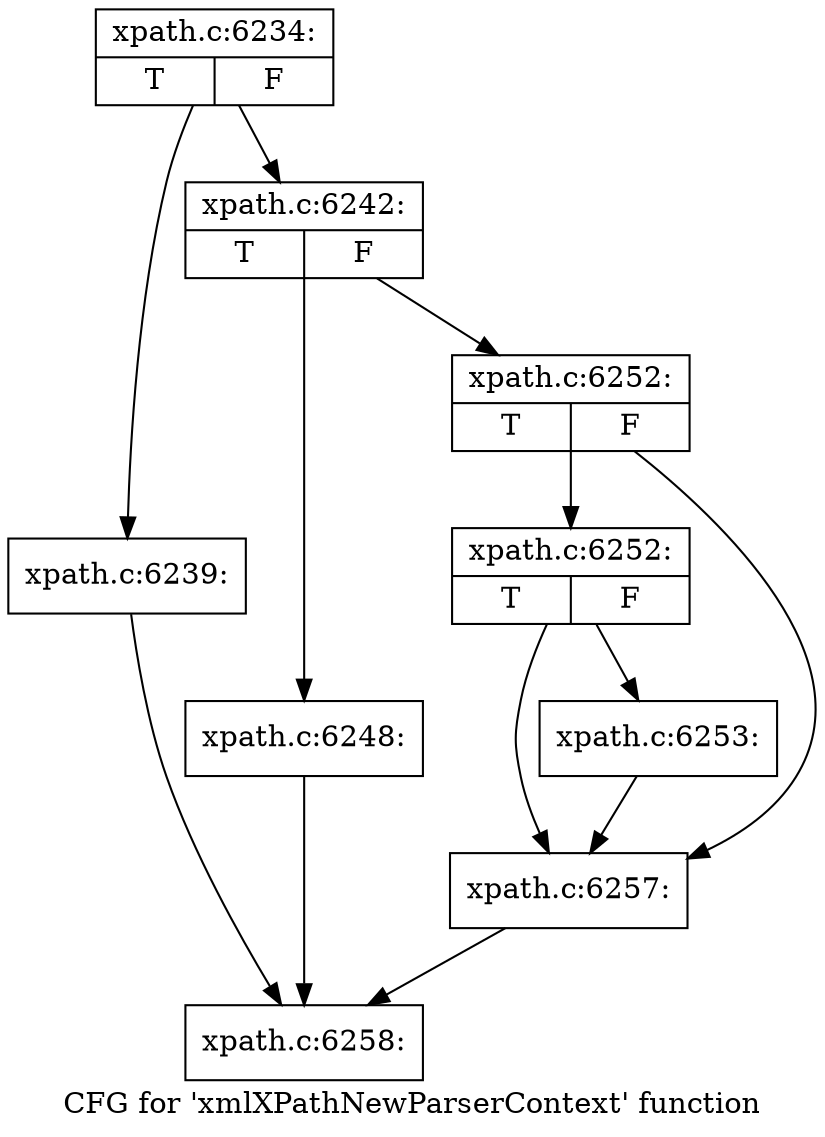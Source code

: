 digraph "CFG for 'xmlXPathNewParserContext' function" {
	label="CFG for 'xmlXPathNewParserContext' function";

	Node0x55e6b268f700 [shape=record,label="{xpath.c:6234:|{<s0>T|<s1>F}}"];
	Node0x55e6b268f700 -> Node0x55e6b2690970;
	Node0x55e6b268f700 -> Node0x55e6b26909c0;
	Node0x55e6b2690970 [shape=record,label="{xpath.c:6239:}"];
	Node0x55e6b2690970 -> Node0x55e6b255bdd0;
	Node0x55e6b26909c0 [shape=record,label="{xpath.c:6242:|{<s0>T|<s1>F}}"];
	Node0x55e6b26909c0 -> Node0x55e6b2692280;
	Node0x55e6b26909c0 -> Node0x55e6b26922d0;
	Node0x55e6b2692280 [shape=record,label="{xpath.c:6248:}"];
	Node0x55e6b2692280 -> Node0x55e6b255bdd0;
	Node0x55e6b26922d0 [shape=record,label="{xpath.c:6252:|{<s0>T|<s1>F}}"];
	Node0x55e6b26922d0 -> Node0x55e6b2692df0;
	Node0x55e6b26922d0 -> Node0x55e6b2692da0;
	Node0x55e6b2692df0 [shape=record,label="{xpath.c:6252:|{<s0>T|<s1>F}}"];
	Node0x55e6b2692df0 -> Node0x55e6b2692d50;
	Node0x55e6b2692df0 -> Node0x55e6b2692da0;
	Node0x55e6b2692d50 [shape=record,label="{xpath.c:6253:}"];
	Node0x55e6b2692d50 -> Node0x55e6b2692da0;
	Node0x55e6b2692da0 [shape=record,label="{xpath.c:6257:}"];
	Node0x55e6b2692da0 -> Node0x55e6b255bdd0;
	Node0x55e6b255bdd0 [shape=record,label="{xpath.c:6258:}"];
}
